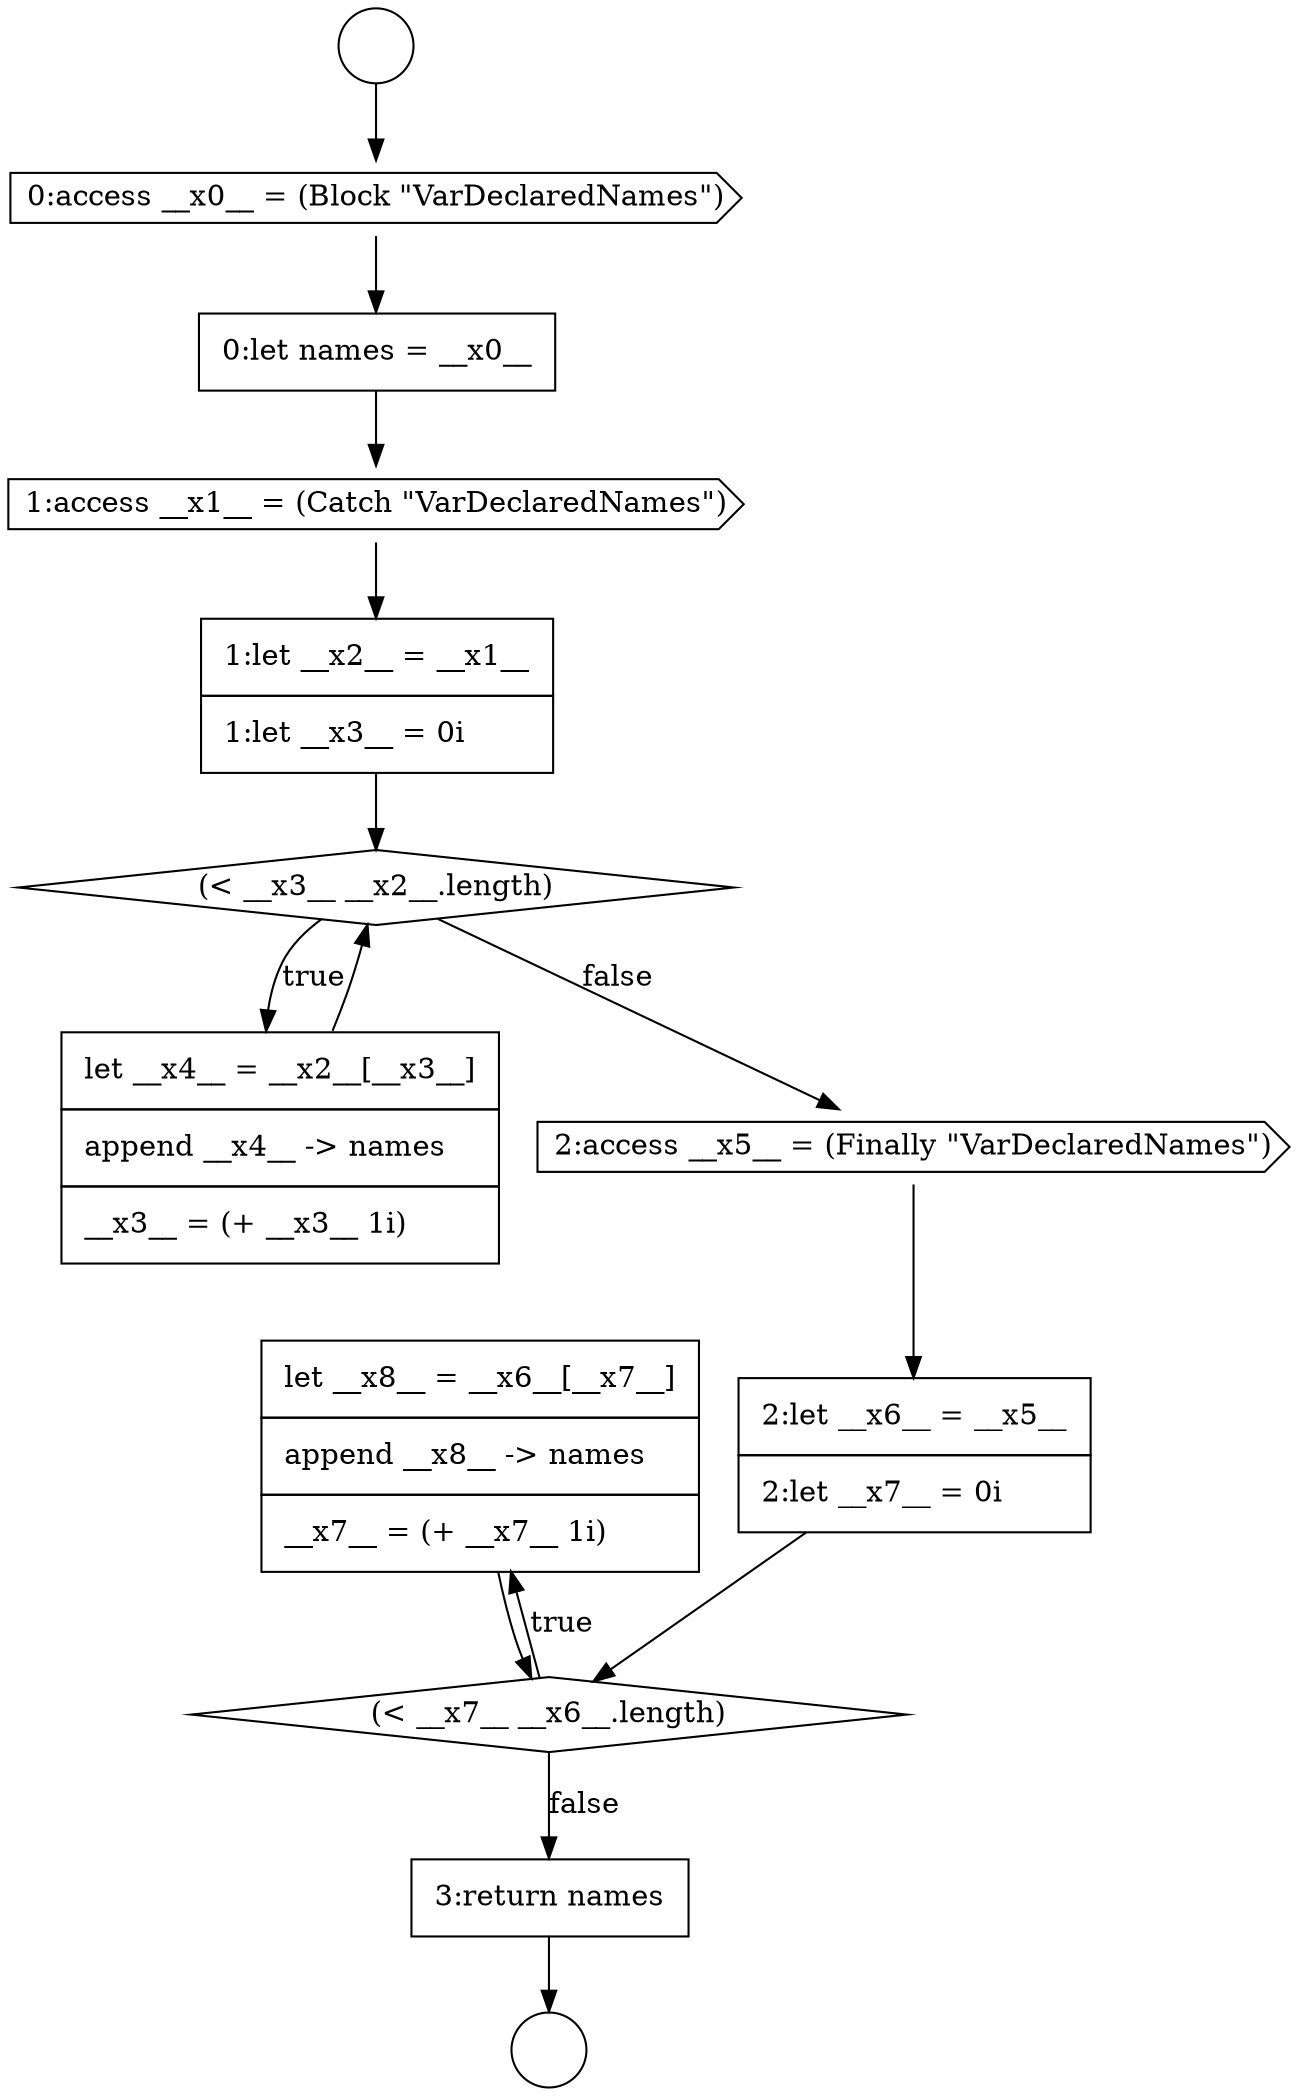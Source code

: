 digraph {
  node7922 [shape=none, margin=0, label=<<font color="black">
    <table border="0" cellborder="1" cellspacing="0" cellpadding="10">
      <tr><td align="left">let __x8__ = __x6__[__x7__]</td></tr>
      <tr><td align="left">append __x8__ -&gt; names</td></tr>
      <tr><td align="left">__x7__ = (+ __x7__ 1i)</td></tr>
    </table>
  </font>> color="black" fillcolor="white" style=filled]
  node7918 [shape=none, margin=0, label=<<font color="black">
    <table border="0" cellborder="1" cellspacing="0" cellpadding="10">
      <tr><td align="left">let __x4__ = __x2__[__x3__]</td></tr>
      <tr><td align="left">append __x4__ -&gt; names</td></tr>
      <tr><td align="left">__x3__ = (+ __x3__ 1i)</td></tr>
    </table>
  </font>> color="black" fillcolor="white" style=filled]
  node7914 [shape=none, margin=0, label=<<font color="black">
    <table border="0" cellborder="1" cellspacing="0" cellpadding="10">
      <tr><td align="left">0:let names = __x0__</td></tr>
    </table>
  </font>> color="black" fillcolor="white" style=filled]
  node7913 [shape=cds, label=<<font color="black">0:access __x0__ = (Block &quot;VarDeclaredNames&quot;)</font>> color="black" fillcolor="white" style=filled]
  node7920 [shape=none, margin=0, label=<<font color="black">
    <table border="0" cellborder="1" cellspacing="0" cellpadding="10">
      <tr><td align="left">2:let __x6__ = __x5__</td></tr>
      <tr><td align="left">2:let __x7__ = 0i</td></tr>
    </table>
  </font>> color="black" fillcolor="white" style=filled]
  node7912 [shape=circle label=" " color="black" fillcolor="white" style=filled]
  node7915 [shape=cds, label=<<font color="black">1:access __x1__ = (Catch &quot;VarDeclaredNames&quot;)</font>> color="black" fillcolor="white" style=filled]
  node7923 [shape=none, margin=0, label=<<font color="black">
    <table border="0" cellborder="1" cellspacing="0" cellpadding="10">
      <tr><td align="left">3:return names</td></tr>
    </table>
  </font>> color="black" fillcolor="white" style=filled]
  node7917 [shape=diamond, label=<<font color="black">(&lt; __x3__ __x2__.length)</font>> color="black" fillcolor="white" style=filled]
  node7911 [shape=circle label=" " color="black" fillcolor="white" style=filled]
  node7916 [shape=none, margin=0, label=<<font color="black">
    <table border="0" cellborder="1" cellspacing="0" cellpadding="10">
      <tr><td align="left">1:let __x2__ = __x1__</td></tr>
      <tr><td align="left">1:let __x3__ = 0i</td></tr>
    </table>
  </font>> color="black" fillcolor="white" style=filled]
  node7921 [shape=diamond, label=<<font color="black">(&lt; __x7__ __x6__.length)</font>> color="black" fillcolor="white" style=filled]
  node7919 [shape=cds, label=<<font color="black">2:access __x5__ = (Finally &quot;VarDeclaredNames&quot;)</font>> color="black" fillcolor="white" style=filled]
  node7917 -> node7918 [label=<<font color="black">true</font>> color="black"]
  node7917 -> node7919 [label=<<font color="black">false</font>> color="black"]
  node7911 -> node7913 [ color="black"]
  node7921 -> node7922 [label=<<font color="black">true</font>> color="black"]
  node7921 -> node7923 [label=<<font color="black">false</font>> color="black"]
  node7919 -> node7920 [ color="black"]
  node7918 -> node7917 [ color="black"]
  node7916 -> node7917 [ color="black"]
  node7922 -> node7921 [ color="black"]
  node7914 -> node7915 [ color="black"]
  node7913 -> node7914 [ color="black"]
  node7920 -> node7921 [ color="black"]
  node7923 -> node7912 [ color="black"]
  node7915 -> node7916 [ color="black"]
}
